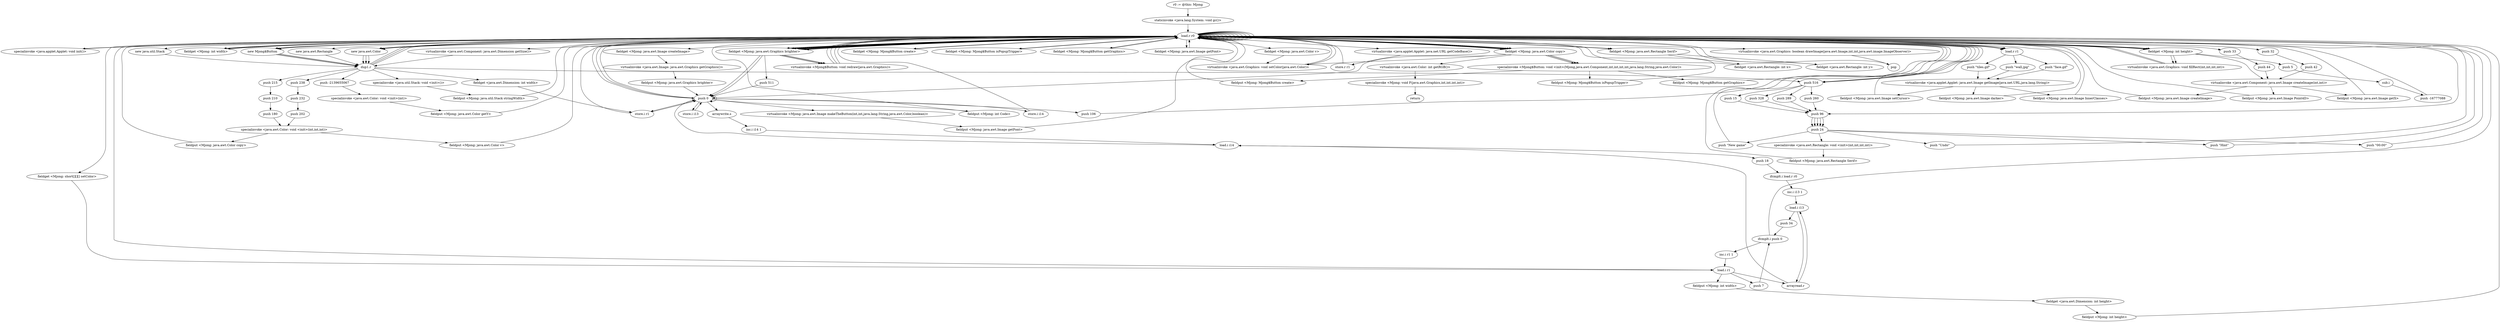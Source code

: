 digraph "" {
    "r0 := @this: Mjong"
    "staticinvoke <java.lang.System: void gc()>"
    "r0 := @this: Mjong"->"staticinvoke <java.lang.System: void gc()>";
    "load.r r0"
    "staticinvoke <java.lang.System: void gc()>"->"load.r r0";
    "specialinvoke <java.applet.Applet: void init()>"
    "load.r r0"->"specialinvoke <java.applet.Applet: void init()>";
    "specialinvoke <java.applet.Applet: void init()>"->"load.r r0";
    "push 0"
    "load.r r0"->"push 0";
    "fieldput <Mjong: int Code>"
    "push 0"->"fieldput <Mjong: int Code>";
    "fieldput <Mjong: int Code>"->"load.r r0";
    "new java.awt.Color"
    "load.r r0"->"new java.awt.Color";
    "dup1.r"
    "new java.awt.Color"->"dup1.r";
    "push 215"
    "dup1.r"->"push 215";
    "push 210"
    "push 215"->"push 210";
    "push 180"
    "push 210"->"push 180";
    "specialinvoke <java.awt.Color: void <init>(int,int,int)>"
    "push 180"->"specialinvoke <java.awt.Color: void <init>(int,int,int)>";
    "fieldput <Mjong: java.awt.Color copy>"
    "specialinvoke <java.awt.Color: void <init>(int,int,int)>"->"fieldput <Mjong: java.awt.Color copy>";
    "fieldput <Mjong: java.awt.Color copy>"->"load.r r0";
    "load.r r0"->"new java.awt.Color";
    "new java.awt.Color"->"dup1.r";
    "push 238"
    "dup1.r"->"push 238";
    "push 232"
    "push 238"->"push 232";
    "push 202"
    "push 232"->"push 202";
    "push 202"->"specialinvoke <java.awt.Color: void <init>(int,int,int)>";
    "fieldput <Mjong: java.awt.Color v>"
    "specialinvoke <java.awt.Color: void <init>(int,int,int)>"->"fieldput <Mjong: java.awt.Color v>";
    "fieldput <Mjong: java.awt.Color v>"->"load.r r0";
    "load.r r0"->"new java.awt.Color";
    "new java.awt.Color"->"dup1.r";
    "push -2139655067"
    "dup1.r"->"push -2139655067";
    "specialinvoke <java.awt.Color: void <init>(int)>"
    "push -2139655067"->"specialinvoke <java.awt.Color: void <init>(int)>";
    "fieldput <Mjong: java.awt.Color getY>"
    "specialinvoke <java.awt.Color: void <init>(int)>"->"fieldput <Mjong: java.awt.Color getY>";
    "fieldput <Mjong: java.awt.Color getY>"->"load.r r0";
    "load.r r0"->"load.r r0";
    "virtualinvoke <java.awt.Component: java.awt.Dimension getSize()>"
    "load.r r0"->"virtualinvoke <java.awt.Component: java.awt.Dimension getSize()>";
    "virtualinvoke <java.awt.Component: java.awt.Dimension getSize()>"->"dup1.r";
    "fieldget <java.awt.Dimension: int width>"
    "dup1.r"->"fieldget <java.awt.Dimension: int width>";
    "store.i r1"
    "fieldget <java.awt.Dimension: int width>"->"store.i r1";
    "store.i r1"->"load.r r0";
    "load.i r1"
    "load.r r0"->"load.i r1";
    "fieldput <Mjong: int width>"
    "load.i r1"->"fieldput <Mjong: int width>";
    "fieldget <java.awt.Dimension: int height>"
    "fieldput <Mjong: int width>"->"fieldget <java.awt.Dimension: int height>";
    "fieldput <Mjong: int height>"
    "fieldget <java.awt.Dimension: int height>"->"fieldput <Mjong: int height>";
    "fieldput <Mjong: int height>"->"load.r r0";
    "load.r r0"->"load.r r0";
    "load.r r0"->"load.r r0";
    "fieldget <Mjong: int width>"
    "load.r r0"->"fieldget <Mjong: int width>";
    "fieldget <Mjong: int width>"->"load.r r0";
    "fieldget <Mjong: int height>"
    "load.r r0"->"fieldget <Mjong: int height>";
    "virtualinvoke <java.awt.Component: java.awt.Image createImage(int,int)>"
    "fieldget <Mjong: int height>"->"virtualinvoke <java.awt.Component: java.awt.Image createImage(int,int)>";
    "fieldput <Mjong: java.awt.Image createImage>"
    "virtualinvoke <java.awt.Component: java.awt.Image createImage(int,int)>"->"fieldput <Mjong: java.awt.Image createImage>";
    "fieldput <Mjong: java.awt.Image createImage>"->"load.r r0";
    "load.r r0"->"load.r r0";
    "fieldget <Mjong: java.awt.Image createImage>"
    "load.r r0"->"fieldget <Mjong: java.awt.Image createImage>";
    "virtualinvoke <java.awt.Image: java.awt.Graphics getGraphics()>"
    "fieldget <Mjong: java.awt.Image createImage>"->"virtualinvoke <java.awt.Image: java.awt.Graphics getGraphics()>";
    "fieldput <Mjong: java.awt.Graphics brighter>"
    "virtualinvoke <java.awt.Image: java.awt.Graphics getGraphics()>"->"fieldput <Mjong: java.awt.Graphics brighter>";
    "fieldput <Mjong: java.awt.Graphics brighter>"->"push 0";
    "push 0"->"store.i r1";
    "store.i r1"->"push 0";
    "store.i i13"
    "push 0"->"store.i i13";
    "store.i i13"->"push 0";
    "store.i i14"
    "push 0"->"store.i i14";
    "store.i i14"->"load.r r0";
    "fieldget <Mjong: short[][][] setColor>"
    "load.r r0"->"fieldget <Mjong: short[][][] setColor>";
    "fieldget <Mjong: short[][][] setColor>"->"load.i r1";
    "arrayread.r"
    "load.i r1"->"arrayread.r";
    "load.i i13"
    "arrayread.r"->"load.i i13";
    "load.i i13"->"arrayread.r";
    "load.i i14"
    "arrayread.r"->"load.i i14";
    "load.i i14"->"push 0";
    "arraywrite.s"
    "push 0"->"arraywrite.s";
    "inc.i i14 1"
    "arraywrite.s"->"inc.i i14 1";
    "inc.i i14 1"->"load.i i14";
    "push 18"
    "load.i i14"->"push 18";
    "ifcmplt.i load.r r0"
    "push 18"->"ifcmplt.i load.r r0";
    "inc.i i13 1"
    "ifcmplt.i load.r r0"->"inc.i i13 1";
    "inc.i i13 1"->"load.i i13";
    "push 34"
    "load.i i13"->"push 34";
    "ifcmplt.i push 0"
    "push 34"->"ifcmplt.i push 0";
    "inc.i r1 1"
    "ifcmplt.i push 0"->"inc.i r1 1";
    "inc.i r1 1"->"load.i r1";
    "push 7"
    "load.i r1"->"push 7";
    "push 7"->"ifcmplt.i push 0";
    "ifcmplt.i push 0"->"load.r r0";
    "new java.util.Stack"
    "load.r r0"->"new java.util.Stack";
    "new java.util.Stack"->"dup1.r";
    "specialinvoke <java.util.Stack: void <init>()>"
    "dup1.r"->"specialinvoke <java.util.Stack: void <init>()>";
    "fieldput <Mjong: java.util.Stack stringWidth>"
    "specialinvoke <java.util.Stack: void <init>()>"->"fieldput <Mjong: java.util.Stack stringWidth>";
    "fieldput <Mjong: java.util.Stack stringWidth>"->"load.r r0";
    "virtualinvoke <java.applet.Applet: java.net.URL getCodeBase()>"
    "load.r r0"->"virtualinvoke <java.applet.Applet: java.net.URL getCodeBase()>";
    "store.r r1"
    "virtualinvoke <java.applet.Applet: java.net.URL getCodeBase()>"->"store.r r1";
    "store.r r1"->"load.r r0";
    "load.r r0"->"load.r r0";
    "load.r r1"
    "load.r r0"->"load.r r1";
    "push \"face.gif\""
    "load.r r1"->"push \"face.gif\"";
    "virtualinvoke <java.applet.Applet: java.awt.Image getImage(java.net.URL,java.lang.String)>"
    "push \"face.gif\""->"virtualinvoke <java.applet.Applet: java.awt.Image getImage(java.net.URL,java.lang.String)>";
    "fieldput <Mjong: java.awt.Image setCursor>"
    "virtualinvoke <java.applet.Applet: java.awt.Image getImage(java.net.URL,java.lang.String)>"->"fieldput <Mjong: java.awt.Image setCursor>";
    "fieldput <Mjong: java.awt.Image setCursor>"->"load.r r0";
    "load.r r0"->"load.r r0";
    "load.r r0"->"load.r r1";
    "push \"tiles.gif\""
    "load.r r1"->"push \"tiles.gif\"";
    "push \"tiles.gif\""->"virtualinvoke <java.applet.Applet: java.awt.Image getImage(java.net.URL,java.lang.String)>";
    "fieldput <Mjong: java.awt.Image darker>"
    "virtualinvoke <java.applet.Applet: java.awt.Image getImage(java.net.URL,java.lang.String)>"->"fieldput <Mjong: java.awt.Image darker>";
    "fieldput <Mjong: java.awt.Image darker>"->"load.r r0";
    "load.r r0"->"load.r r0";
    "load.r r0"->"load.r r1";
    "push \"wall.jpg\""
    "load.r r1"->"push \"wall.jpg\"";
    "push \"wall.jpg\""->"virtualinvoke <java.applet.Applet: java.awt.Image getImage(java.net.URL,java.lang.String)>";
    "fieldput <Mjong: java.awt.Image InnerClasses>"
    "virtualinvoke <java.applet.Applet: java.awt.Image getImage(java.net.URL,java.lang.String)>"->"fieldput <Mjong: java.awt.Image InnerClasses>";
    "fieldput <Mjong: java.awt.Image InnerClasses>"->"load.r r0";
    "load.r r0"->"load.r r0";
    "push 33"
    "load.r r0"->"push 33";
    "push 44"
    "push 33"->"push 44";
    "push 44"->"virtualinvoke <java.awt.Component: java.awt.Image createImage(int,int)>";
    "fieldput <Mjong: java.awt.Image Point4D>"
    "virtualinvoke <java.awt.Component: java.awt.Image createImage(int,int)>"->"fieldput <Mjong: java.awt.Image Point4D>";
    "fieldput <Mjong: java.awt.Image Point4D>"->"load.r r0";
    "load.r r0"->"load.r r0";
    "push 32"
    "load.r r0"->"push 32";
    "push 42"
    "push 32"->"push 42";
    "push 42"->"virtualinvoke <java.awt.Component: java.awt.Image createImage(int,int)>";
    "fieldput <Mjong: java.awt.Image getX>"
    "virtualinvoke <java.awt.Component: java.awt.Image createImage(int,int)>"->"fieldput <Mjong: java.awt.Image getX>";
    "fieldput <Mjong: java.awt.Image getX>"->"load.r r0";
    "new Mjong$Button"
    "load.r r0"->"new Mjong$Button";
    "new Mjong$Button"->"dup1.r";
    "dup1.r"->"load.r r0";
    "load.r r0"->"load.r r0";
    "push 516"
    "load.r r0"->"push 516";
    "push 328"
    "push 516"->"push 328";
    "push 96"
    "push 328"->"push 96";
    "push 24"
    "push 96"->"push 24";
    "push \"New game\""
    "push 24"->"push \"New game\"";
    "push \"New game\""->"load.r r0";
    "fieldget <Mjong: java.awt.Color copy>"
    "load.r r0"->"fieldget <Mjong: java.awt.Color copy>";
    "specialinvoke <Mjong$Button: void <init>(Mjong,java.awt.Component,int,int,int,int,java.lang.String,java.awt.Color)>"
    "fieldget <Mjong: java.awt.Color copy>"->"specialinvoke <Mjong$Button: void <init>(Mjong,java.awt.Component,int,int,int,int,java.lang.String,java.awt.Color)>";
    "fieldput <Mjong: Mjong$Button create>"
    "specialinvoke <Mjong$Button: void <init>(Mjong,java.awt.Component,int,int,int,int,java.lang.String,java.awt.Color)>"->"fieldput <Mjong: Mjong$Button create>";
    "fieldput <Mjong: Mjong$Button create>"->"load.r r0";
    "load.r r0"->"new Mjong$Button";
    "new Mjong$Button"->"dup1.r";
    "dup1.r"->"load.r r0";
    "load.r r0"->"load.r r0";
    "load.r r0"->"push 516";
    "push 289"
    "push 516"->"push 289";
    "push 289"->"push 96";
    "push 96"->"push 24";
    "push \"Undo\""
    "push 24"->"push \"Undo\"";
    "push \"Undo\""->"load.r r0";
    "load.r r0"->"fieldget <Mjong: java.awt.Color copy>";
    "fieldget <Mjong: java.awt.Color copy>"->"specialinvoke <Mjong$Button: void <init>(Mjong,java.awt.Component,int,int,int,int,java.lang.String,java.awt.Color)>";
    "fieldput <Mjong: Mjong$Button isPopupTrigger>"
    "specialinvoke <Mjong$Button: void <init>(Mjong,java.awt.Component,int,int,int,int,java.lang.String,java.awt.Color)>"->"fieldput <Mjong: Mjong$Button isPopupTrigger>";
    "fieldput <Mjong: Mjong$Button isPopupTrigger>"->"load.r r0";
    "load.r r0"->"new Mjong$Button";
    "new Mjong$Button"->"dup1.r";
    "dup1.r"->"load.r r0";
    "load.r r0"->"load.r r0";
    "load.r r0"->"push 516";
    "push 260"
    "push 516"->"push 260";
    "push 260"->"push 96";
    "push 96"->"push 24";
    "push \"Hint\""
    "push 24"->"push \"Hint\"";
    "push \"Hint\""->"load.r r0";
    "load.r r0"->"fieldget <Mjong: java.awt.Color copy>";
    "fieldget <Mjong: java.awt.Color copy>"->"specialinvoke <Mjong$Button: void <init>(Mjong,java.awt.Component,int,int,int,int,java.lang.String,java.awt.Color)>";
    "fieldput <Mjong: Mjong$Button getGraphics>"
    "specialinvoke <Mjong$Button: void <init>(Mjong,java.awt.Component,int,int,int,int,java.lang.String,java.awt.Color)>"->"fieldput <Mjong: Mjong$Button getGraphics>";
    "fieldput <Mjong: Mjong$Button getGraphics>"->"load.r r0";
    "load.r r0"->"load.r r0";
    "load.r r0"->"push 96";
    "push 96"->"push 24";
    "push \"00:00\""
    "push 24"->"push \"00:00\"";
    "push \"00:00\""->"load.r r0";
    "load.r r0"->"fieldget <Mjong: java.awt.Color copy>";
    "fieldget <Mjong: java.awt.Color copy>"->"push 0";
    "virtualinvoke <Mjong: java.awt.Image makeTheButton(int,int,java.lang.String,java.awt.Color,boolean)>"
    "push 0"->"virtualinvoke <Mjong: java.awt.Image makeTheButton(int,int,java.lang.String,java.awt.Color,boolean)>";
    "fieldput <Mjong: java.awt.Image getFont>"
    "virtualinvoke <Mjong: java.awt.Image makeTheButton(int,int,java.lang.String,java.awt.Color,boolean)>"->"fieldput <Mjong: java.awt.Image getFont>";
    "fieldput <Mjong: java.awt.Image getFont>"->"load.r r0";
    "new java.awt.Rectangle"
    "load.r r0"->"new java.awt.Rectangle";
    "new java.awt.Rectangle"->"dup1.r";
    "dup1.r"->"push 516";
    "push 15"
    "push 516"->"push 15";
    "push 15"->"push 96";
    "push 96"->"push 24";
    "specialinvoke <java.awt.Rectangle: void <init>(int,int,int,int)>"
    "push 24"->"specialinvoke <java.awt.Rectangle: void <init>(int,int,int,int)>";
    "fieldput <Mjong: java.awt.Rectangle Serif>"
    "specialinvoke <java.awt.Rectangle: void <init>(int,int,int,int)>"->"fieldput <Mjong: java.awt.Rectangle Serif>";
    "fieldput <Mjong: java.awt.Rectangle Serif>"->"load.r r0";
    "fieldget <Mjong: java.awt.Graphics brighter>"
    "load.r r0"->"fieldget <Mjong: java.awt.Graphics brighter>";
    "fieldget <Mjong: java.awt.Graphics brighter>"->"load.r r0";
    "load.r r0"->"fieldget <Mjong: java.awt.Color copy>";
    "virtualinvoke <java.awt.Graphics: void setColor(java.awt.Color)>"
    "fieldget <Mjong: java.awt.Color copy>"->"virtualinvoke <java.awt.Graphics: void setColor(java.awt.Color)>";
    "virtualinvoke <java.awt.Graphics: void setColor(java.awt.Color)>"->"load.r r0";
    "load.r r0"->"fieldget <Mjong: java.awt.Graphics brighter>";
    "fieldget <Mjong: java.awt.Graphics brighter>"->"push 0";
    "push 0"->"push 0";
    "push 0"->"load.r r0";
    "load.r r0"->"fieldget <Mjong: int width>";
    "fieldget <Mjong: int width>"->"load.r r0";
    "load.r r0"->"fieldget <Mjong: int height>";
    "virtualinvoke <java.awt.Graphics: void fillRect(int,int,int,int)>"
    "fieldget <Mjong: int height>"->"virtualinvoke <java.awt.Graphics: void fillRect(int,int,int,int)>";
    "virtualinvoke <java.awt.Graphics: void fillRect(int,int,int,int)>"->"load.r r0";
    "load.r r0"->"fieldget <Mjong: java.awt.Graphics brighter>";
    "fieldget <Mjong: java.awt.Graphics brighter>"->"load.r r0";
    "fieldget <Mjong: java.awt.Color v>"
    "load.r r0"->"fieldget <Mjong: java.awt.Color v>";
    "fieldget <Mjong: java.awt.Color v>"->"virtualinvoke <java.awt.Graphics: void setColor(java.awt.Color)>";
    "virtualinvoke <java.awt.Graphics: void setColor(java.awt.Color)>"->"load.r r0";
    "load.r r0"->"fieldget <Mjong: java.awt.Graphics brighter>";
    "push 511"
    "fieldget <Mjong: java.awt.Graphics brighter>"->"push 511";
    "push 511"->"push 0";
    "push 106"
    "push 0"->"push 106";
    "push 106"->"load.r r0";
    "load.r r0"->"fieldget <Mjong: int height>";
    "fieldget <Mjong: int height>"->"virtualinvoke <java.awt.Graphics: void fillRect(int,int,int,int)>";
    "virtualinvoke <java.awt.Graphics: void fillRect(int,int,int,int)>"->"load.r r0";
    "fieldget <Mjong: Mjong$Button create>"
    "load.r r0"->"fieldget <Mjong: Mjong$Button create>";
    "fieldget <Mjong: Mjong$Button create>"->"load.r r0";
    "load.r r0"->"fieldget <Mjong: java.awt.Graphics brighter>";
    "virtualinvoke <Mjong$Button: void redraw(java.awt.Graphics)>"
    "fieldget <Mjong: java.awt.Graphics brighter>"->"virtualinvoke <Mjong$Button: void redraw(java.awt.Graphics)>";
    "virtualinvoke <Mjong$Button: void redraw(java.awt.Graphics)>"->"load.r r0";
    "fieldget <Mjong: Mjong$Button isPopupTrigger>"
    "load.r r0"->"fieldget <Mjong: Mjong$Button isPopupTrigger>";
    "fieldget <Mjong: Mjong$Button isPopupTrigger>"->"load.r r0";
    "load.r r0"->"fieldget <Mjong: java.awt.Graphics brighter>";
    "fieldget <Mjong: java.awt.Graphics brighter>"->"virtualinvoke <Mjong$Button: void redraw(java.awt.Graphics)>";
    "virtualinvoke <Mjong$Button: void redraw(java.awt.Graphics)>"->"load.r r0";
    "fieldget <Mjong: Mjong$Button getGraphics>"
    "load.r r0"->"fieldget <Mjong: Mjong$Button getGraphics>";
    "fieldget <Mjong: Mjong$Button getGraphics>"->"load.r r0";
    "load.r r0"->"fieldget <Mjong: java.awt.Graphics brighter>";
    "fieldget <Mjong: java.awt.Graphics brighter>"->"virtualinvoke <Mjong$Button: void redraw(java.awt.Graphics)>";
    "virtualinvoke <Mjong$Button: void redraw(java.awt.Graphics)>"->"load.r r0";
    "load.r r0"->"fieldget <Mjong: java.awt.Graphics brighter>";
    "fieldget <Mjong: java.awt.Graphics brighter>"->"load.r r0";
    "fieldget <Mjong: java.awt.Image getFont>"
    "load.r r0"->"fieldget <Mjong: java.awt.Image getFont>";
    "fieldget <Mjong: java.awt.Image getFont>"->"load.r r0";
    "fieldget <Mjong: java.awt.Rectangle Serif>"
    "load.r r0"->"fieldget <Mjong: java.awt.Rectangle Serif>";
    "fieldget <java.awt.Rectangle: int x>"
    "fieldget <Mjong: java.awt.Rectangle Serif>"->"fieldget <java.awt.Rectangle: int x>";
    "fieldget <java.awt.Rectangle: int x>"->"load.r r0";
    "load.r r0"->"fieldget <Mjong: java.awt.Rectangle Serif>";
    "fieldget <java.awt.Rectangle: int y>"
    "fieldget <Mjong: java.awt.Rectangle Serif>"->"fieldget <java.awt.Rectangle: int y>";
    "fieldget <java.awt.Rectangle: int y>"->"load.r r0";
    "virtualinvoke <java.awt.Graphics: boolean drawImage(java.awt.Image,int,int,java.awt.image.ImageObserver)>"
    "load.r r0"->"virtualinvoke <java.awt.Graphics: boolean drawImage(java.awt.Image,int,int,java.awt.image.ImageObserver)>";
    "pop"
    "virtualinvoke <java.awt.Graphics: boolean drawImage(java.awt.Image,int,int,java.awt.image.ImageObserver)>"->"pop";
    "pop"->"load.r r0";
    "load.r r0"->"load.r r0";
    "load.r r0"->"fieldget <Mjong: java.awt.Graphics brighter>";
    "fieldget <Mjong: java.awt.Graphics brighter>"->"push 0";
    "push 0"->"load.r r0";
    "load.r r0"->"fieldget <Mjong: int height>";
    "push 5"
    "fieldget <Mjong: int height>"->"push 5";
    "sub.i"
    "push 5"->"sub.i";
    "push -16777088"
    "sub.i"->"push -16777088";
    "push -16777088"->"load.r r0";
    "load.r r0"->"fieldget <Mjong: java.awt.Color copy>";
    "virtualinvoke <java.awt.Color: int getRGB()>"
    "fieldget <Mjong: java.awt.Color copy>"->"virtualinvoke <java.awt.Color: int getRGB()>";
    "specialinvoke <Mjong: void F(java.awt.Graphics,int,int,int,int)>"
    "virtualinvoke <java.awt.Color: int getRGB()>"->"specialinvoke <Mjong: void F(java.awt.Graphics,int,int,int,int)>";
    "return"
    "specialinvoke <Mjong: void F(java.awt.Graphics,int,int,int,int)>"->"return";
}
